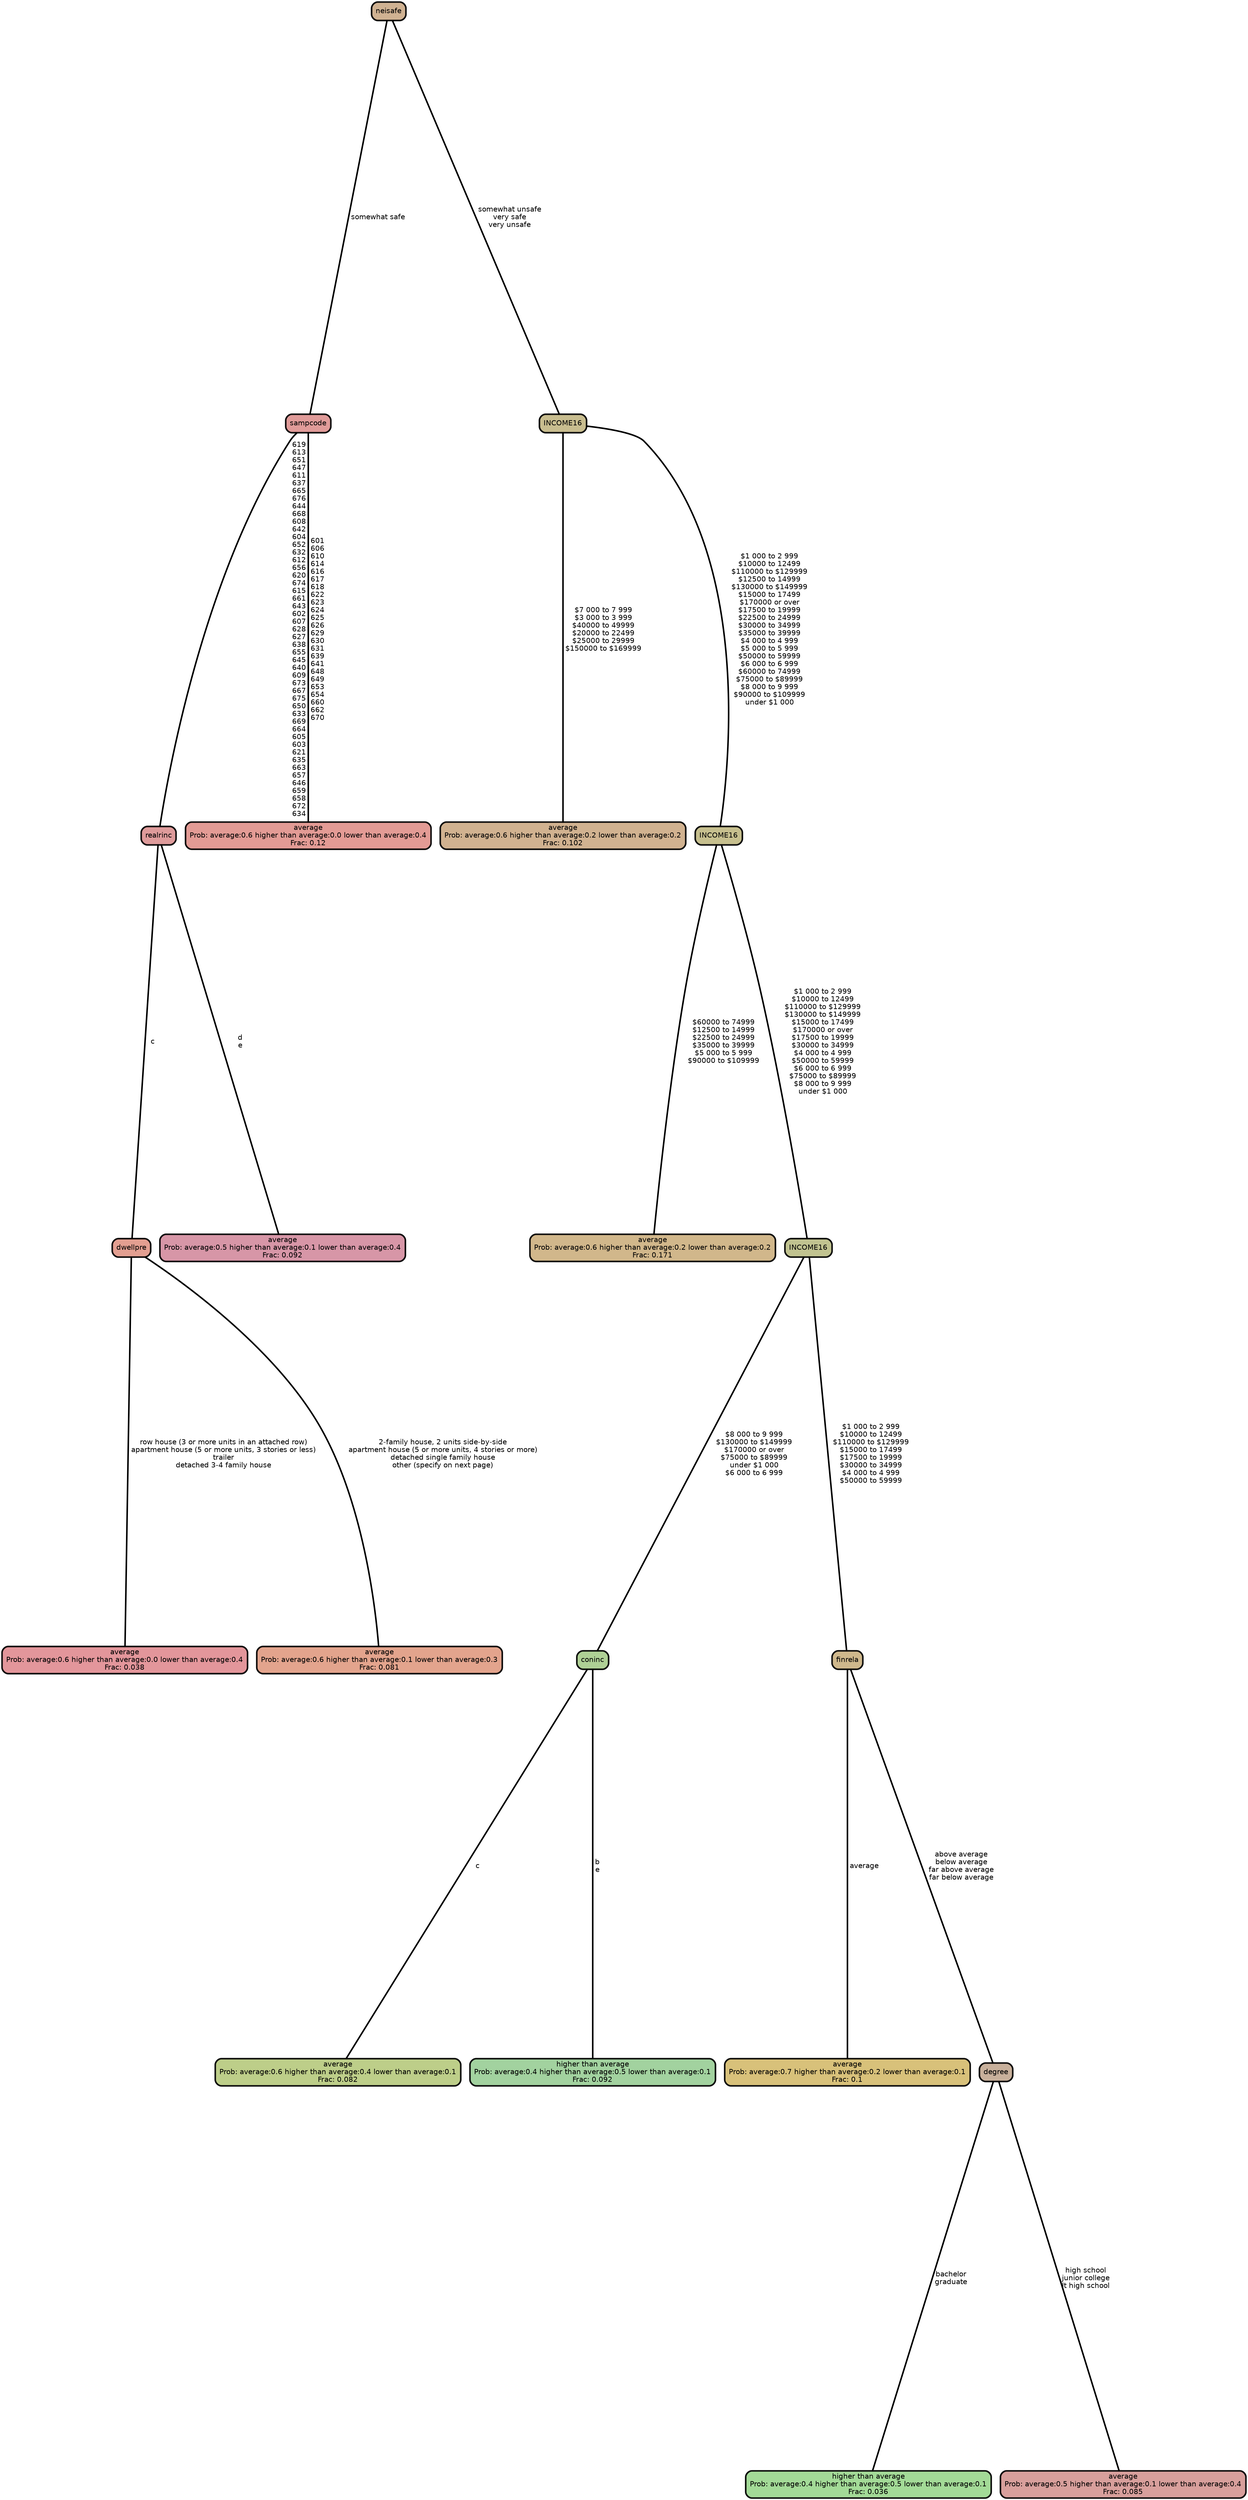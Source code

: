 graph Tree {
node [shape=box, style="filled, rounded",color="black",penwidth="3",fontcolor="black",                 fontname=helvetica] ;
graph [ranksep="0 equally", splines=straight,                 bgcolor=transparent, dpi=200] ;
edge [fontname=helvetica, color=black] ;
0 [label="average
Prob: average:0.6 higher than average:0.0 lower than average:0.4
Frac: 0.038", fillcolor="#e3969b"] ;
1 [label="dwellpre", fillcolor="#e39f91"] ;
2 [label="average
Prob: average:0.6 higher than average:0.1 lower than average:0.3
Frac: 0.081", fillcolor="#e3a48d"] ;
3 [label="realrinc", fillcolor="#de9b9b"] ;
4 [label="average
Prob: average:0.5 higher than average:0.1 lower than average:0.4
Frac: 0.092", fillcolor="#d796a7"] ;
5 [label="sampcode", fillcolor="#e09b99"] ;
6 [label="average
Prob: average:0.6 higher than average:0.0 lower than average:0.4
Frac: 0.12", fillcolor="#e39b95"] ;
7 [label="neisafe", fillcolor="#d0b292"] ;
8 [label="average
Prob: average:0.6 higher than average:0.2 lower than average:0.2
Frac: 0.102", fillcolor="#d1b290"] ;
9 [label="INCOME16", fillcolor="#c8bd8f"] ;
10 [label="average
Prob: average:0.6 higher than average:0.2 lower than average:0.2
Frac: 0.171", fillcolor="#d1b78b"] ;
11 [label="INCOME16", fillcolor="#c6bf8e"] ;
12 [label="average
Prob: average:0.6 higher than average:0.4 lower than average:0.1
Frac: 0.082", fillcolor="#bdce89"] ;
13 [label="coninc", fillcolor="#afd095"] ;
14 [label="higher than average
Prob: average:0.4 higher than average:0.5 lower than average:0.1
Frac: 0.092", fillcolor="#a2d29f"] ;
15 [label="INCOME16", fillcolor="#c1c390"] ;
16 [label="average
Prob: average:0.7 higher than average:0.2 lower than average:0.1
Frac: 0.1", fillcolor="#d8c17a"] ;
17 [label="finrela", fillcolor="#cfb88c"] ;
18 [label="higher than average
Prob: average:0.4 higher than average:0.5 lower than average:0.1
Frac: 0.036", fillcolor="#a3da97"] ;
19 [label="degree", fillcolor="#c8b09b"] ;
20 [label="average
Prob: average:0.5 higher than average:0.1 lower than average:0.4
Frac: 0.085", fillcolor="#d89f9c"] ;
1 -- 0 [label=" row house (3 or more units in an attached row)\n apartment house (5 or more units, 3 stories or less)\n trailer\n detached 3-4 family house",penwidth=3] ;
1 -- 2 [label=" 2-family house, 2 units side-by-side\n apartment house (5 or more units, 4 stories or more)\n detached single family house\n other (specify on next page)",penwidth=3] ;
3 -- 1 [label=" c",penwidth=3] ;
3 -- 4 [label=" d\n e",penwidth=3] ;
5 -- 3 [label=" 619\n 613\n 651\n 647\n 611\n 637\n 665\n 676\n 644\n 668\n 608\n 642\n 604\n 652\n 632\n 612\n 656\n 620\n 674\n 615\n 661\n 643\n 602\n 607\n 628\n 627\n 638\n 655\n 645\n 640\n 609\n 673\n 667\n 675\n 650\n 633\n 669\n 664\n 605\n 603\n 621\n 635\n 663\n 657\n 646\n 659\n 658\n 672\n 634",penwidth=3] ;
5 -- 6 [label=" 601\n 606\n 610\n 614\n 616\n 617\n 618\n 622\n 623\n 624\n 625\n 626\n 629\n 630\n 631\n 639\n 641\n 648\n 649\n 653\n 654\n 660\n 662\n 670",penwidth=3] ;
7 -- 5 [label=" somewhat safe",penwidth=3] ;
7 -- 9 [label=" somewhat unsafe\n very safe\n very unsafe",penwidth=3] ;
9 -- 8 [label=" $7 000 to 7 999\n $3 000 to 3 999\n $40000 to 49999\n $20000 to 22499\n $25000 to 29999\n $150000 to $169999",penwidth=3] ;
9 -- 11 [label=" $1 000 to 2 999\n $10000 to 12499\n $110000 to $129999\n $12500 to 14999\n $130000 to $149999\n $15000 to 17499\n $170000 or over\n $17500 to 19999\n $22500 to 24999\n $30000 to 34999\n $35000 to 39999\n $4 000 to 4 999\n $5 000 to 5 999\n $50000 to 59999\n $6 000 to 6 999\n $60000 to 74999\n $75000 to $89999\n $8 000 to 9 999\n $90000 to $109999\n under $1 000",penwidth=3] ;
11 -- 10 [label=" $60000 to 74999\n $12500 to 14999\n $22500 to 24999\n $35000 to 39999\n $5 000 to 5 999\n $90000 to $109999",penwidth=3] ;
11 -- 15 [label=" $1 000 to 2 999\n $10000 to 12499\n $110000 to $129999\n $130000 to $149999\n $15000 to 17499\n $170000 or over\n $17500 to 19999\n $30000 to 34999\n $4 000 to 4 999\n $50000 to 59999\n $6 000 to 6 999\n $75000 to $89999\n $8 000 to 9 999\n under $1 000",penwidth=3] ;
13 -- 12 [label=" c",penwidth=3] ;
13 -- 14 [label=" b\n e",penwidth=3] ;
15 -- 13 [label=" $8 000 to 9 999\n $130000 to $149999\n $170000 or over\n $75000 to $89999\n under $1 000\n $6 000 to 6 999",penwidth=3] ;
15 -- 17 [label=" $1 000 to 2 999\n $10000 to 12499\n $110000 to $129999\n $15000 to 17499\n $17500 to 19999\n $30000 to 34999\n $4 000 to 4 999\n $50000 to 59999",penwidth=3] ;
17 -- 16 [label=" average",penwidth=3] ;
17 -- 19 [label=" above average\n below average\n far above average\n far below average",penwidth=3] ;
19 -- 18 [label=" bachelor\n graduate",penwidth=3] ;
19 -- 20 [label=" high school\n junior college\n lt high school",penwidth=3] ;
{rank = same;}}